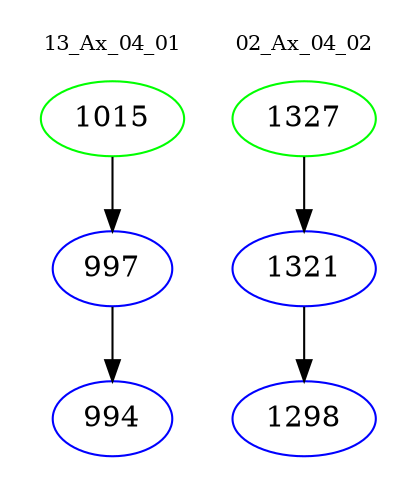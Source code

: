 digraph{
subgraph cluster_0 {
color = white
label = "13_Ax_04_01";
fontsize=10;
T0_1015 [label="1015", color="green"]
T0_1015 -> T0_997 [color="black"]
T0_997 [label="997", color="blue"]
T0_997 -> T0_994 [color="black"]
T0_994 [label="994", color="blue"]
}
subgraph cluster_1 {
color = white
label = "02_Ax_04_02";
fontsize=10;
T1_1327 [label="1327", color="green"]
T1_1327 -> T1_1321 [color="black"]
T1_1321 [label="1321", color="blue"]
T1_1321 -> T1_1298 [color="black"]
T1_1298 [label="1298", color="blue"]
}
}
